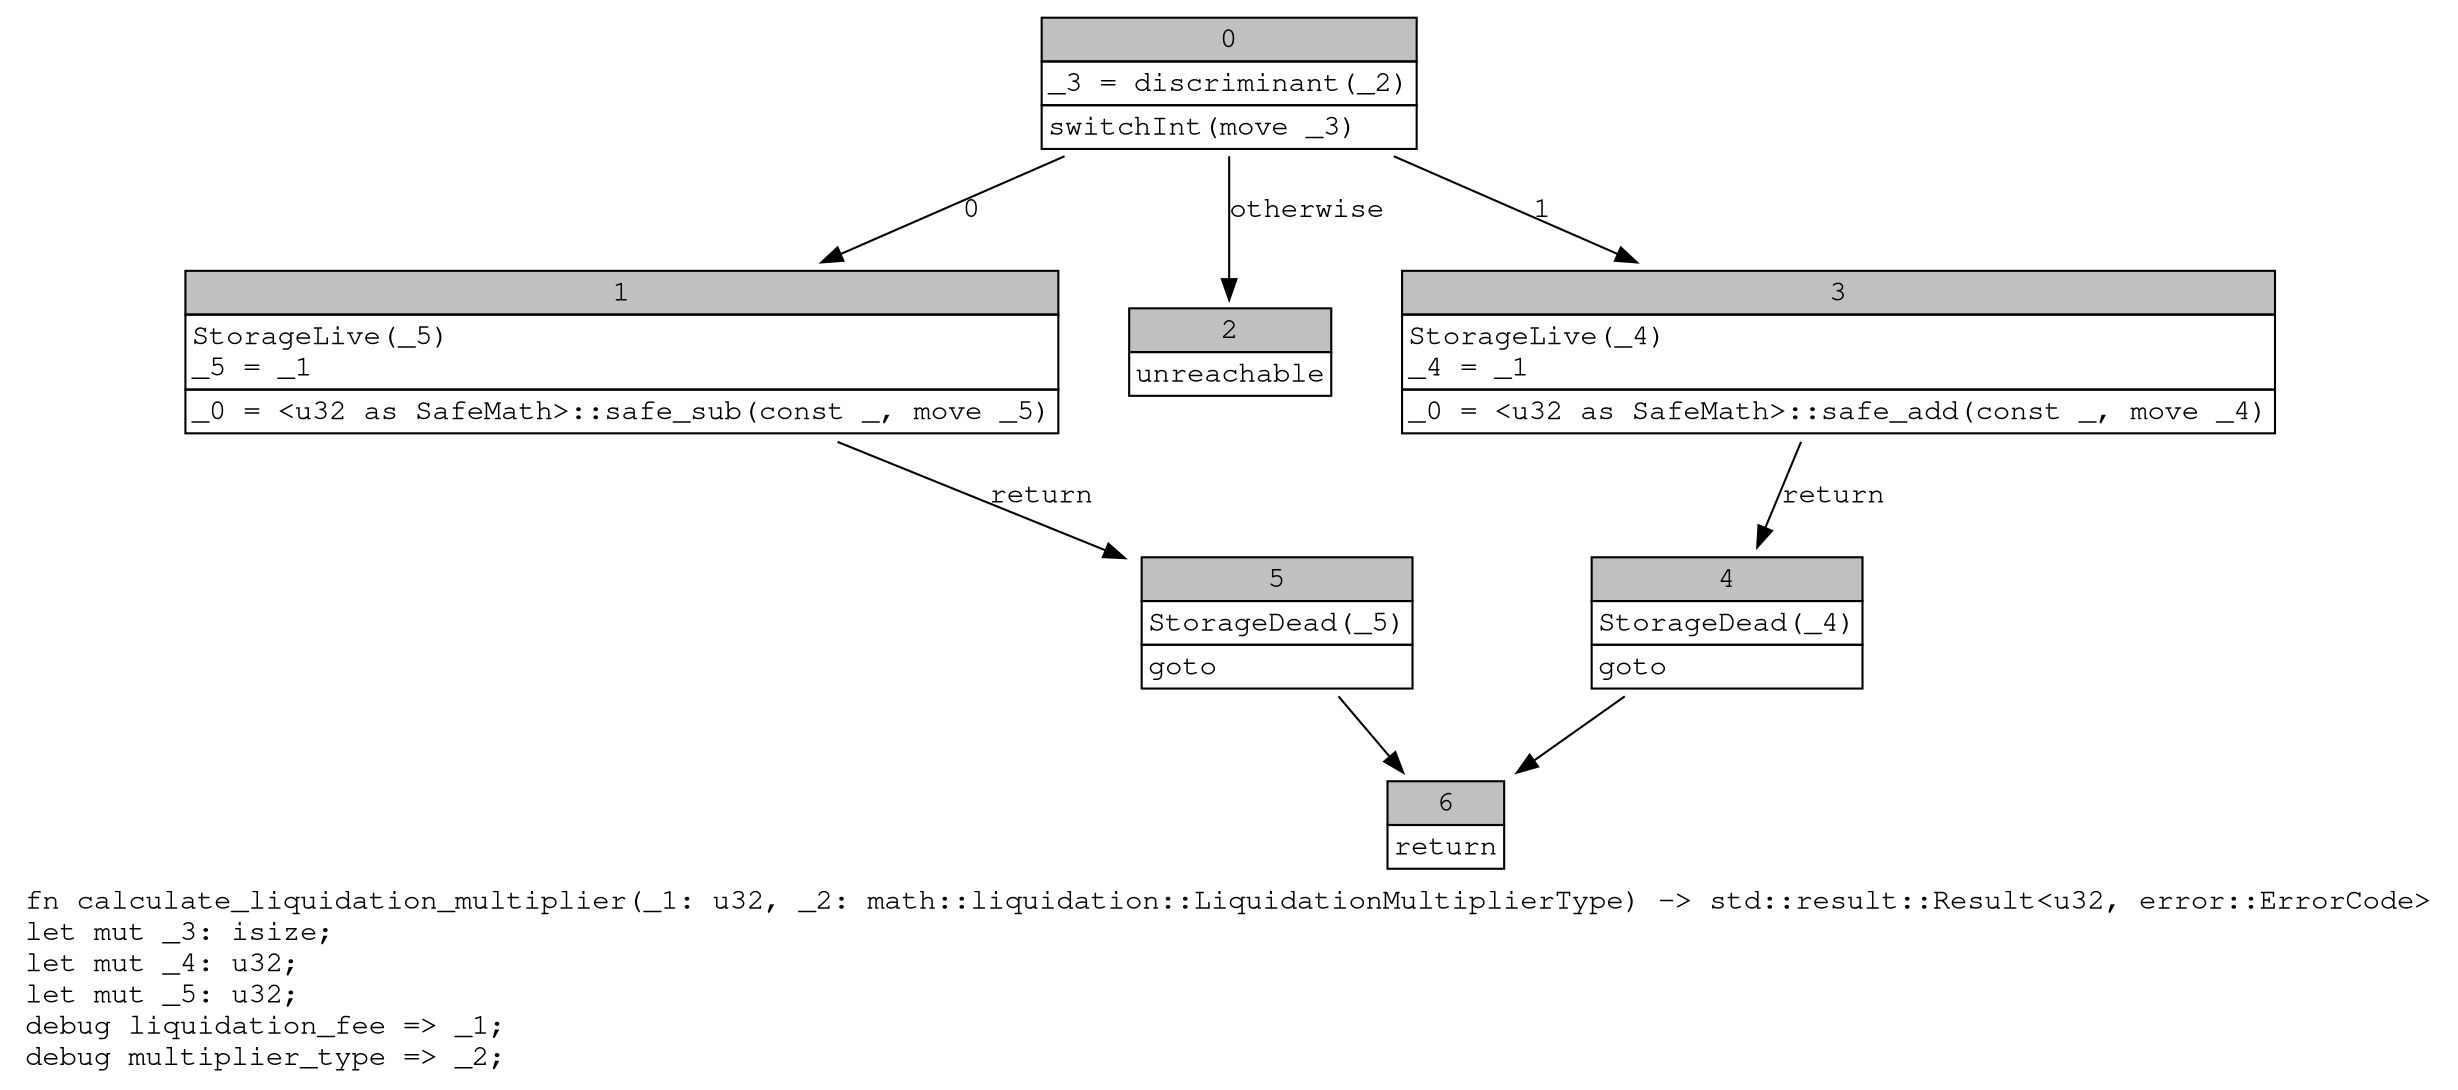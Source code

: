 digraph Mir_0_2393 {
    graph [fontname="Courier, monospace"];
    node [fontname="Courier, monospace"];
    edge [fontname="Courier, monospace"];
    label=<fn calculate_liquidation_multiplier(_1: u32, _2: math::liquidation::LiquidationMultiplierType) -&gt; std::result::Result&lt;u32, error::ErrorCode&gt;<br align="left"/>let mut _3: isize;<br align="left"/>let mut _4: u32;<br align="left"/>let mut _5: u32;<br align="left"/>debug liquidation_fee =&gt; _1;<br align="left"/>debug multiplier_type =&gt; _2;<br align="left"/>>;
    bb0__0_2393 [shape="none", label=<<table border="0" cellborder="1" cellspacing="0"><tr><td bgcolor="gray" align="center" colspan="1">0</td></tr><tr><td align="left" balign="left">_3 = discriminant(_2)<br/></td></tr><tr><td align="left">switchInt(move _3)</td></tr></table>>];
    bb1__0_2393 [shape="none", label=<<table border="0" cellborder="1" cellspacing="0"><tr><td bgcolor="gray" align="center" colspan="1">1</td></tr><tr><td align="left" balign="left">StorageLive(_5)<br/>_5 = _1<br/></td></tr><tr><td align="left">_0 = &lt;u32 as SafeMath&gt;::safe_sub(const _, move _5)</td></tr></table>>];
    bb2__0_2393 [shape="none", label=<<table border="0" cellborder="1" cellspacing="0"><tr><td bgcolor="gray" align="center" colspan="1">2</td></tr><tr><td align="left">unreachable</td></tr></table>>];
    bb3__0_2393 [shape="none", label=<<table border="0" cellborder="1" cellspacing="0"><tr><td bgcolor="gray" align="center" colspan="1">3</td></tr><tr><td align="left" balign="left">StorageLive(_4)<br/>_4 = _1<br/></td></tr><tr><td align="left">_0 = &lt;u32 as SafeMath&gt;::safe_add(const _, move _4)</td></tr></table>>];
    bb4__0_2393 [shape="none", label=<<table border="0" cellborder="1" cellspacing="0"><tr><td bgcolor="gray" align="center" colspan="1">4</td></tr><tr><td align="left" balign="left">StorageDead(_4)<br/></td></tr><tr><td align="left">goto</td></tr></table>>];
    bb5__0_2393 [shape="none", label=<<table border="0" cellborder="1" cellspacing="0"><tr><td bgcolor="gray" align="center" colspan="1">5</td></tr><tr><td align="left" balign="left">StorageDead(_5)<br/></td></tr><tr><td align="left">goto</td></tr></table>>];
    bb6__0_2393 [shape="none", label=<<table border="0" cellborder="1" cellspacing="0"><tr><td bgcolor="gray" align="center" colspan="1">6</td></tr><tr><td align="left">return</td></tr></table>>];
    bb0__0_2393 -> bb1__0_2393 [label="0"];
    bb0__0_2393 -> bb3__0_2393 [label="1"];
    bb0__0_2393 -> bb2__0_2393 [label="otherwise"];
    bb1__0_2393 -> bb5__0_2393 [label="return"];
    bb3__0_2393 -> bb4__0_2393 [label="return"];
    bb4__0_2393 -> bb6__0_2393 [label=""];
    bb5__0_2393 -> bb6__0_2393 [label=""];
}
